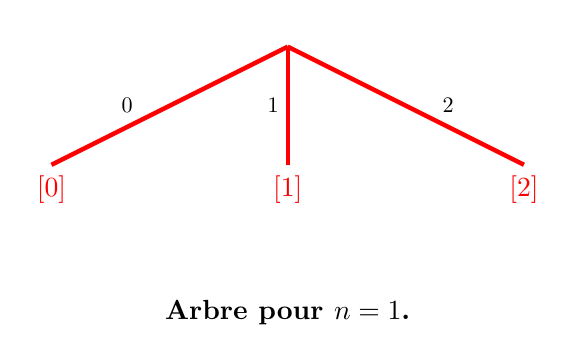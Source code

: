 \begin{tikzpicture}[scale=1]

\node (O) at (0,0) {};

\draw[ultra thick,red] (O.south) --  node[midway, left=1em,black,scale=0.8] {$0$} ++(-3,-1.5) node[below] (A) {$[0]$};
\draw[ultra thick,red] (O.south) --  node[midway, left,black,scale=0.8] {$1$} ++(0,-1.5) node[below] (B) {$[1]$};
\draw[ultra thick,red] (O.south) --  node[midway, right=1em,black,scale=0.8] {$2$} ++(+3,-1.5) node[below] (C) {$[2]$};

\node at (0,-3.5) {\bf Arbre pour $n=1$.};

\end{tikzpicture}  